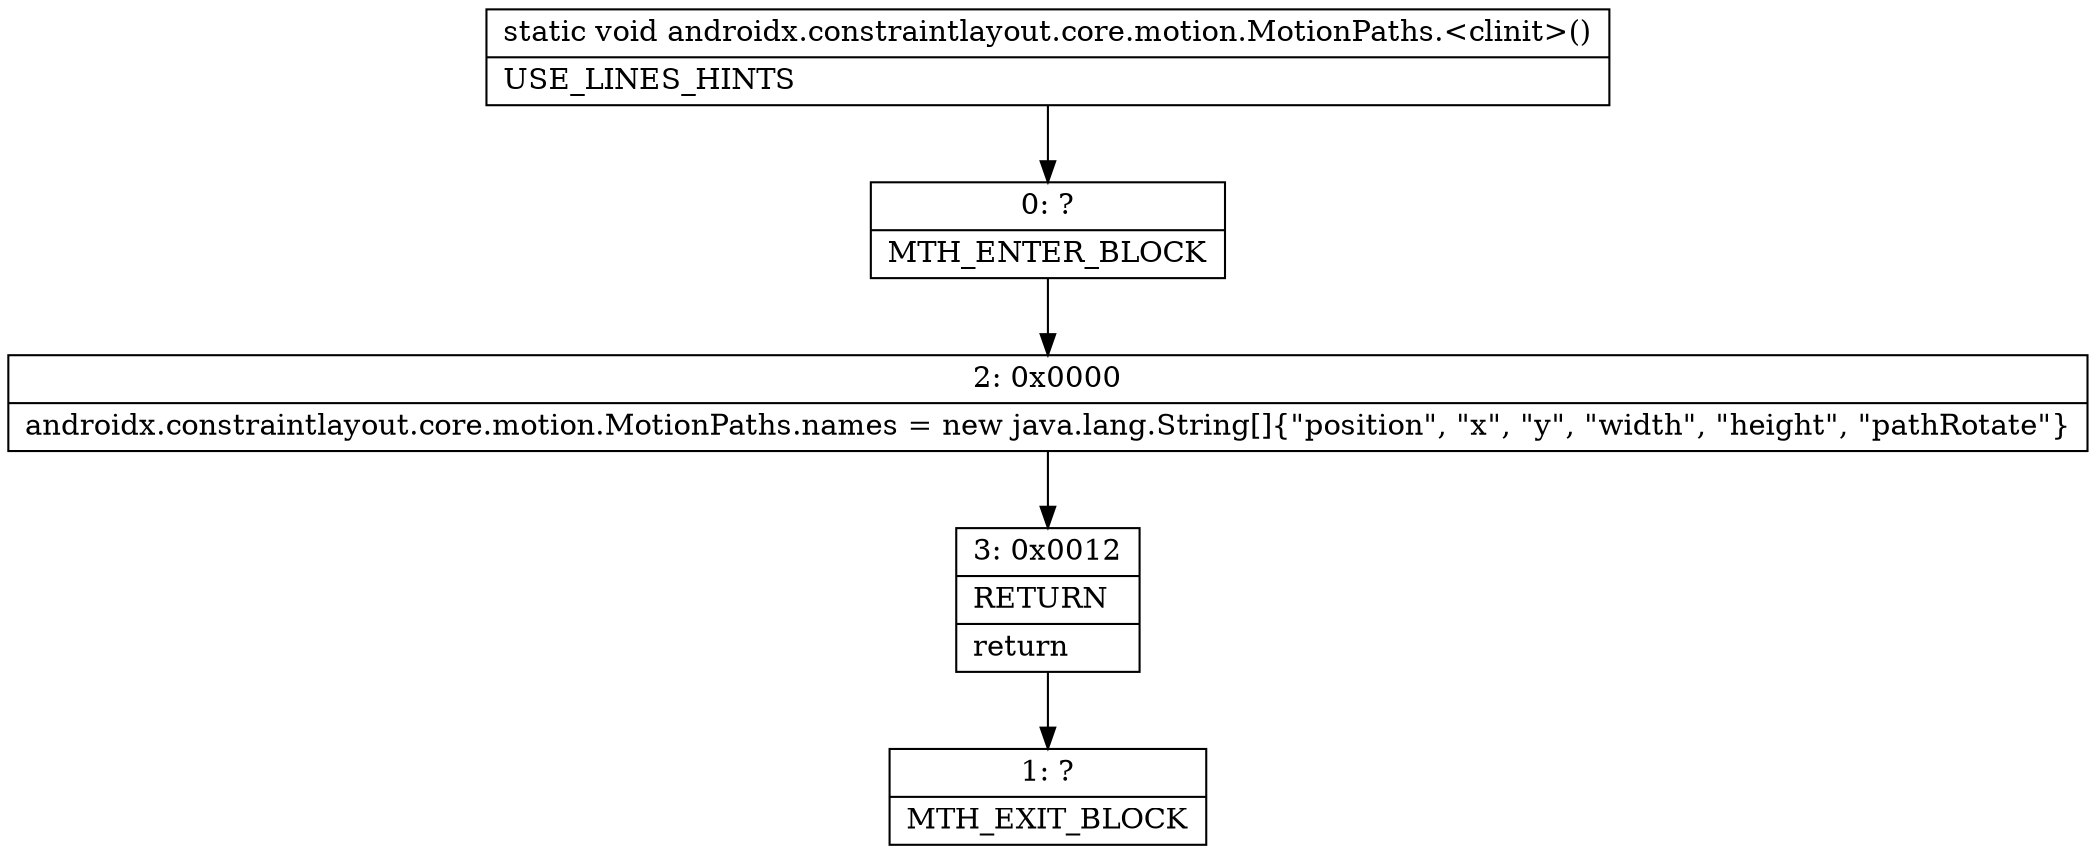 digraph "CFG forandroidx.constraintlayout.core.motion.MotionPaths.\<clinit\>()V" {
Node_0 [shape=record,label="{0\:\ ?|MTH_ENTER_BLOCK\l}"];
Node_2 [shape=record,label="{2\:\ 0x0000|androidx.constraintlayout.core.motion.MotionPaths.names = new java.lang.String[]\{\"position\", \"x\", \"y\", \"width\", \"height\", \"pathRotate\"\}\l}"];
Node_3 [shape=record,label="{3\:\ 0x0012|RETURN\l|return\l}"];
Node_1 [shape=record,label="{1\:\ ?|MTH_EXIT_BLOCK\l}"];
MethodNode[shape=record,label="{static void androidx.constraintlayout.core.motion.MotionPaths.\<clinit\>()  | USE_LINES_HINTS\l}"];
MethodNode -> Node_0;Node_0 -> Node_2;
Node_2 -> Node_3;
Node_3 -> Node_1;
}

